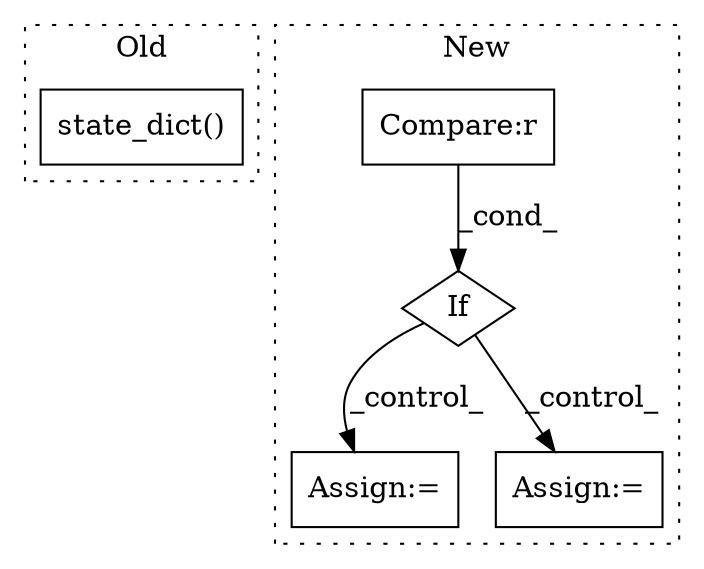 digraph G {
subgraph cluster0 {
1 [label="state_dict()" a="75" s="13646" l="18" shape="box"];
label = "Old";
style="dotted";
}
subgraph cluster1 {
2 [label="If" a="96" s="11105" l="3" shape="diamond"];
3 [label="Compare:r" a="40" s="11108" l="21" shape="box"];
4 [label="Assign:=" a="68" s="11334" l="3" shape="box"];
5 [label="Assign:=" a="68" s="11254" l="3" shape="box"];
label = "New";
style="dotted";
}
2 -> 5 [label="_control_"];
2 -> 4 [label="_control_"];
3 -> 2 [label="_cond_"];
}